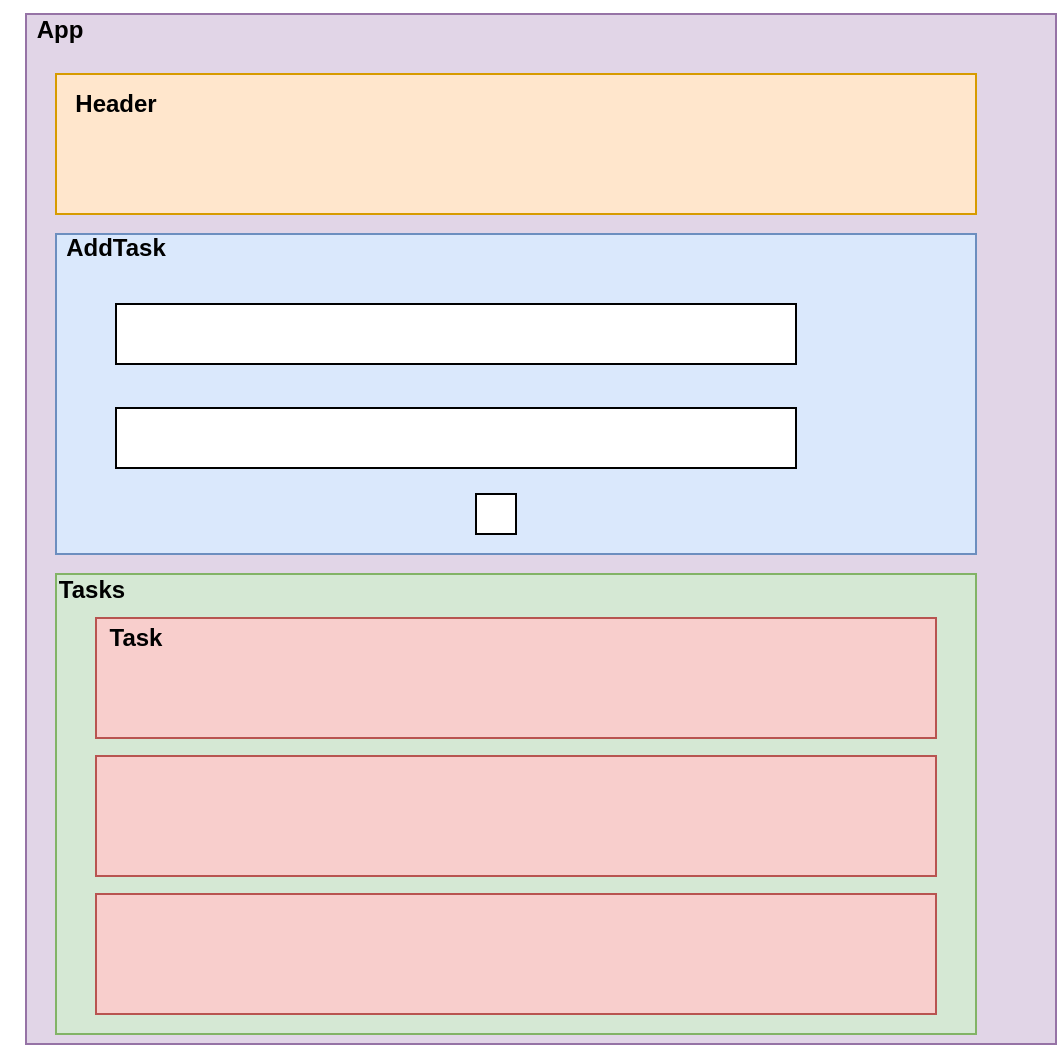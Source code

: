 <mxfile version="15.5.5" type="device"><diagram id="uiNL9PbVfjKvwV7ngpa7" name="Page-1"><mxGraphModel dx="865" dy="1563" grid="1" gridSize="10" guides="1" tooltips="1" connect="1" arrows="1" fold="1" page="1" pageScale="1" pageWidth="850" pageHeight="1100" math="0" shadow="0"><root><mxCell id="0"/><mxCell id="1" parent="0"/><mxCell id="qvQWd6g4ZGcmJ7OtMSs9-1" value="" style="whiteSpace=wrap;html=1;aspect=fixed;fillColor=#e1d5e7;strokeColor=#9673a6;" vertex="1" parent="1"><mxGeometry x="35" y="-220" width="515" height="515" as="geometry"/></mxCell><mxCell id="qvQWd6g4ZGcmJ7OtMSs9-3" value="" style="rounded=0;whiteSpace=wrap;html=1;fillColor=#ffe6cc;strokeColor=#d79b00;" vertex="1" parent="1"><mxGeometry x="50" y="-190" width="460" height="70" as="geometry"/></mxCell><mxCell id="qvQWd6g4ZGcmJ7OtMSs9-4" value="" style="rounded=0;whiteSpace=wrap;html=1;fillColor=#dae8fc;strokeColor=#6c8ebf;" vertex="1" parent="1"><mxGeometry x="50" y="-110" width="460" height="160" as="geometry"/></mxCell><mxCell id="qvQWd6g4ZGcmJ7OtMSs9-5" value="" style="rounded=0;whiteSpace=wrap;html=1;fillColor=#d5e8d4;strokeColor=#82b366;" vertex="1" parent="1"><mxGeometry x="50" y="60" width="460" height="230" as="geometry"/></mxCell><mxCell id="qvQWd6g4ZGcmJ7OtMSs9-6" value="" style="rounded=0;whiteSpace=wrap;html=1;fillColor=#f8cecc;strokeColor=#b85450;" vertex="1" parent="1"><mxGeometry x="70" y="82" width="420" height="60" as="geometry"/></mxCell><mxCell id="qvQWd6g4ZGcmJ7OtMSs9-7" value="" style="rounded=0;whiteSpace=wrap;html=1;fillColor=#f8cecc;strokeColor=#b85450;" vertex="1" parent="1"><mxGeometry x="70" y="151" width="420" height="60" as="geometry"/></mxCell><mxCell id="qvQWd6g4ZGcmJ7OtMSs9-8" value="" style="rounded=0;whiteSpace=wrap;html=1;fillColor=#f8cecc;strokeColor=#b85450;" vertex="1" parent="1"><mxGeometry x="70" y="220" width="420" height="60" as="geometry"/></mxCell><mxCell id="qvQWd6g4ZGcmJ7OtMSs9-10" value="Header" style="text;html=1;strokeColor=none;fillColor=none;align=center;verticalAlign=middle;whiteSpace=wrap;rounded=0;fontStyle=1" vertex="1" parent="1"><mxGeometry x="50" y="-190" width="60" height="30" as="geometry"/></mxCell><mxCell id="qvQWd6g4ZGcmJ7OtMSs9-11" value="" style="rounded=0;whiteSpace=wrap;html=1;" vertex="1" parent="1"><mxGeometry x="80" y="-75" width="340" height="30" as="geometry"/></mxCell><mxCell id="qvQWd6g4ZGcmJ7OtMSs9-12" style="edgeStyle=orthogonalEdgeStyle;rounded=0;orthogonalLoop=1;jettySize=auto;html=1;exitX=0.5;exitY=1;exitDx=0;exitDy=0;" edge="1" parent="1" source="qvQWd6g4ZGcmJ7OtMSs9-11" target="qvQWd6g4ZGcmJ7OtMSs9-11"><mxGeometry relative="1" as="geometry"/></mxCell><mxCell id="qvQWd6g4ZGcmJ7OtMSs9-13" value="" style="rounded=0;whiteSpace=wrap;html=1;" vertex="1" parent="1"><mxGeometry x="80" y="-23" width="340" height="30" as="geometry"/></mxCell><mxCell id="qvQWd6g4ZGcmJ7OtMSs9-14" value="" style="rounded=0;whiteSpace=wrap;html=1;" vertex="1" parent="1"><mxGeometry x="260" y="20" width="20" height="20" as="geometry"/></mxCell><mxCell id="qvQWd6g4ZGcmJ7OtMSs9-15" value="AddTask" style="text;html=1;strokeColor=none;fillColor=none;align=center;verticalAlign=middle;whiteSpace=wrap;rounded=0;fontStyle=1" vertex="1" parent="1"><mxGeometry x="50" y="-118" width="60" height="30" as="geometry"/></mxCell><mxCell id="qvQWd6g4ZGcmJ7OtMSs9-16" value="Tasks" style="text;html=1;strokeColor=none;fillColor=none;align=center;verticalAlign=middle;whiteSpace=wrap;rounded=0;fontStyle=1" vertex="1" parent="1"><mxGeometry x="38" y="53" width="60" height="30" as="geometry"/></mxCell><mxCell id="qvQWd6g4ZGcmJ7OtMSs9-17" value="Task" style="text;html=1;strokeColor=none;fillColor=none;align=center;verticalAlign=middle;whiteSpace=wrap;rounded=0;fontStyle=1" vertex="1" parent="1"><mxGeometry x="70" y="82" width="40" height="20" as="geometry"/></mxCell><mxCell id="qvQWd6g4ZGcmJ7OtMSs9-19" value="App" style="text;html=1;strokeColor=none;fillColor=none;align=center;verticalAlign=middle;whiteSpace=wrap;rounded=0;fontStyle=1" vertex="1" parent="1"><mxGeometry x="22" y="-227" width="60" height="30" as="geometry"/></mxCell></root></mxGraphModel></diagram></mxfile>